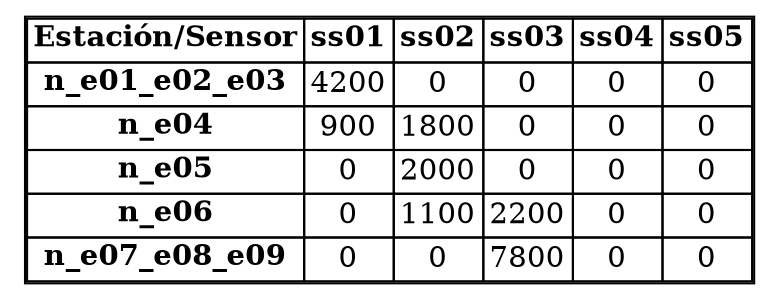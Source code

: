 // matriz_suelo_reducida
digraph {
	matriz [label=<<TABLE BORDER="1" CELLBORDER="1" CELLSPACING="0"><TR><TD><B>Estación/Sensor</B></TD><TD><B>ss01</B></TD><TD><B>ss02</B></TD><TD><B>ss03</B></TD><TD><B>ss04</B></TD><TD><B>ss05</B></TD></TR><TR><TD><B>n_e01_e02_e03</B></TD><TD>4200</TD><TD>0</TD><TD>0</TD><TD>0</TD><TD>0</TD></TR><TR><TD><B>n_e04</B></TD><TD>900</TD><TD>1800</TD><TD>0</TD><TD>0</TD><TD>0</TD></TR><TR><TD><B>n_e05</B></TD><TD>0</TD><TD>2000</TD><TD>0</TD><TD>0</TD><TD>0</TD></TR><TR><TD><B>n_e06</B></TD><TD>0</TD><TD>1100</TD><TD>2200</TD><TD>0</TD><TD>0</TD></TR><TR><TD><B>n_e07_e08_e09</B></TD><TD>0</TD><TD>0</TD><TD>7800</TD><TD>0</TD><TD>0</TD></TR></TABLE>> shape=plaintext]
}
